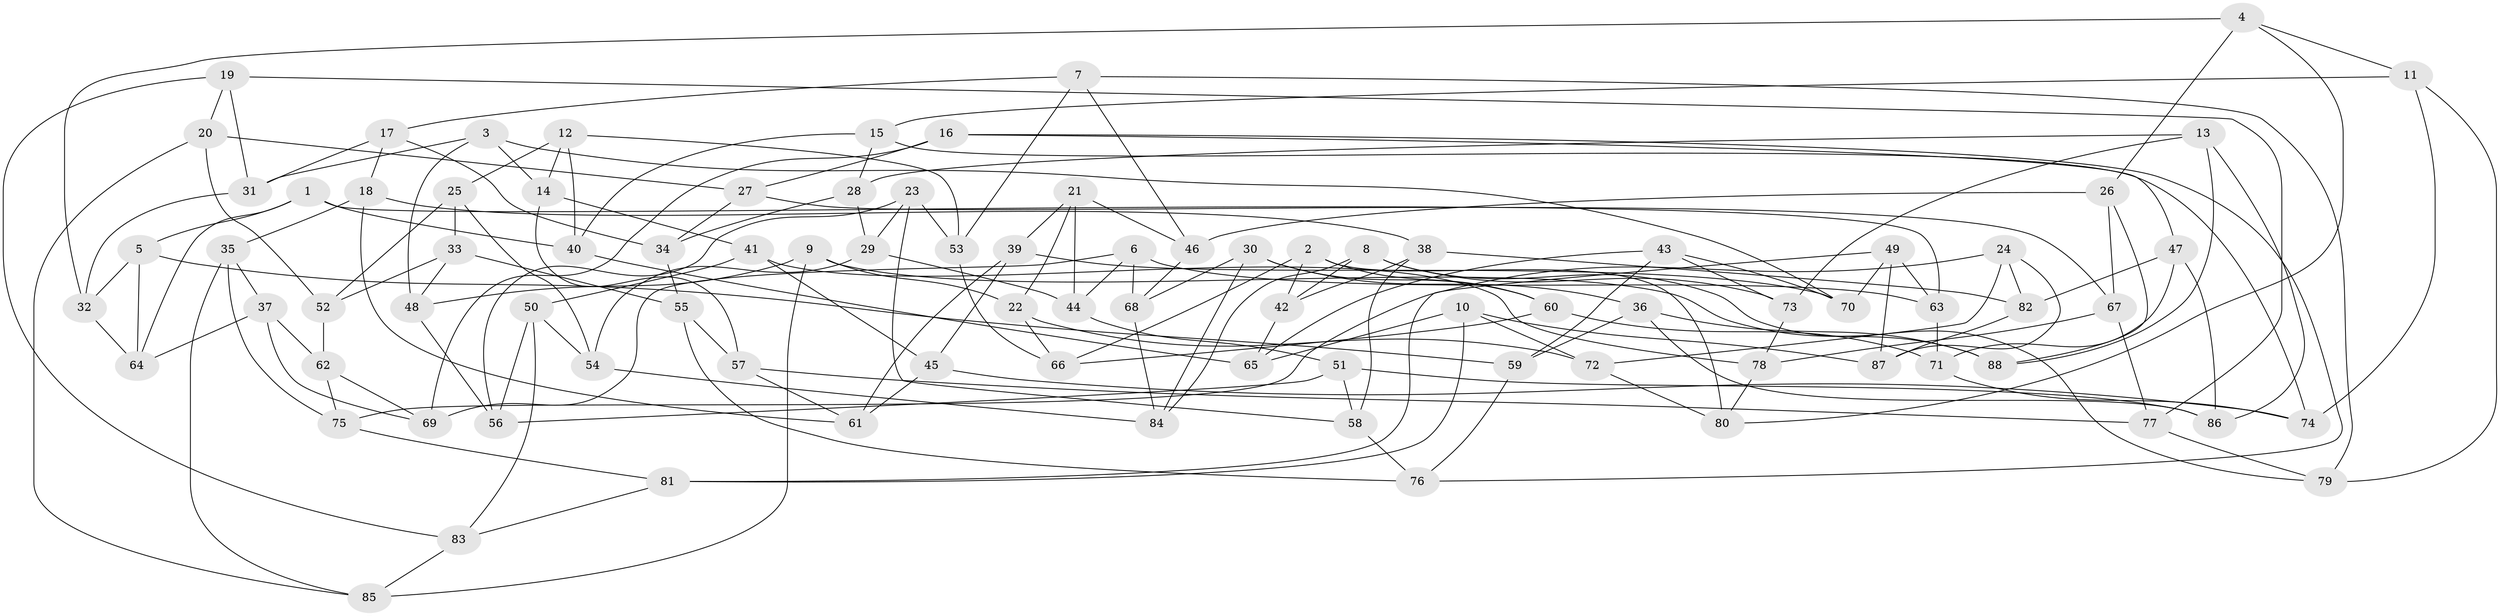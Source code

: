 // coarse degree distribution, {8: 0.13513513513513514, 4: 0.4864864864864865, 9: 0.05405405405405406, 10: 0.08108108108108109, 6: 0.05405405405405406, 11: 0.02702702702702703, 12: 0.02702702702702703, 3: 0.10810810810810811, 7: 0.02702702702702703}
// Generated by graph-tools (version 1.1) at 2025/53/03/04/25 22:53:35]
// undirected, 88 vertices, 176 edges
graph export_dot {
  node [color=gray90,style=filled];
  1;
  2;
  3;
  4;
  5;
  6;
  7;
  8;
  9;
  10;
  11;
  12;
  13;
  14;
  15;
  16;
  17;
  18;
  19;
  20;
  21;
  22;
  23;
  24;
  25;
  26;
  27;
  28;
  29;
  30;
  31;
  32;
  33;
  34;
  35;
  36;
  37;
  38;
  39;
  40;
  41;
  42;
  43;
  44;
  45;
  46;
  47;
  48;
  49;
  50;
  51;
  52;
  53;
  54;
  55;
  56;
  57;
  58;
  59;
  60;
  61;
  62;
  63;
  64;
  65;
  66;
  67;
  68;
  69;
  70;
  71;
  72;
  73;
  74;
  75;
  76;
  77;
  78;
  79;
  80;
  81;
  82;
  83;
  84;
  85;
  86;
  87;
  88;
  1 -- 63;
  1 -- 5;
  1 -- 40;
  1 -- 64;
  2 -- 66;
  2 -- 80;
  2 -- 42;
  2 -- 60;
  3 -- 70;
  3 -- 31;
  3 -- 48;
  3 -- 14;
  4 -- 11;
  4 -- 32;
  4 -- 80;
  4 -- 26;
  5 -- 59;
  5 -- 64;
  5 -- 32;
  6 -- 44;
  6 -- 68;
  6 -- 63;
  6 -- 69;
  7 -- 53;
  7 -- 17;
  7 -- 46;
  7 -- 79;
  8 -- 73;
  8 -- 79;
  8 -- 84;
  8 -- 42;
  9 -- 22;
  9 -- 85;
  9 -- 88;
  9 -- 48;
  10 -- 87;
  10 -- 72;
  10 -- 81;
  10 -- 65;
  11 -- 74;
  11 -- 79;
  11 -- 15;
  12 -- 40;
  12 -- 14;
  12 -- 25;
  12 -- 53;
  13 -- 73;
  13 -- 86;
  13 -- 88;
  13 -- 28;
  14 -- 57;
  14 -- 41;
  15 -- 28;
  15 -- 40;
  15 -- 74;
  16 -- 47;
  16 -- 27;
  16 -- 76;
  16 -- 69;
  17 -- 31;
  17 -- 18;
  17 -- 34;
  18 -- 61;
  18 -- 38;
  18 -- 35;
  19 -- 83;
  19 -- 31;
  19 -- 77;
  19 -- 20;
  20 -- 27;
  20 -- 52;
  20 -- 85;
  21 -- 44;
  21 -- 39;
  21 -- 22;
  21 -- 46;
  22 -- 66;
  22 -- 72;
  23 -- 29;
  23 -- 53;
  23 -- 58;
  23 -- 56;
  24 -- 72;
  24 -- 75;
  24 -- 87;
  24 -- 82;
  25 -- 54;
  25 -- 33;
  25 -- 52;
  26 -- 67;
  26 -- 46;
  26 -- 88;
  27 -- 67;
  27 -- 34;
  28 -- 34;
  28 -- 29;
  29 -- 54;
  29 -- 44;
  30 -- 84;
  30 -- 60;
  30 -- 68;
  30 -- 36;
  31 -- 32;
  32 -- 64;
  33 -- 52;
  33 -- 55;
  33 -- 48;
  34 -- 55;
  35 -- 75;
  35 -- 37;
  35 -- 85;
  36 -- 88;
  36 -- 59;
  36 -- 86;
  37 -- 69;
  37 -- 62;
  37 -- 64;
  38 -- 82;
  38 -- 42;
  38 -- 58;
  39 -- 70;
  39 -- 45;
  39 -- 61;
  40 -- 65;
  41 -- 50;
  41 -- 45;
  41 -- 78;
  42 -- 65;
  43 -- 70;
  43 -- 59;
  43 -- 73;
  43 -- 65;
  44 -- 51;
  45 -- 74;
  45 -- 61;
  46 -- 68;
  47 -- 82;
  47 -- 86;
  47 -- 71;
  48 -- 56;
  49 -- 81;
  49 -- 87;
  49 -- 70;
  49 -- 63;
  50 -- 54;
  50 -- 56;
  50 -- 83;
  51 -- 58;
  51 -- 56;
  51 -- 86;
  52 -- 62;
  53 -- 66;
  54 -- 84;
  55 -- 76;
  55 -- 57;
  57 -- 77;
  57 -- 61;
  58 -- 76;
  59 -- 76;
  60 -- 71;
  60 -- 66;
  62 -- 75;
  62 -- 69;
  63 -- 71;
  67 -- 78;
  67 -- 77;
  68 -- 84;
  71 -- 74;
  72 -- 80;
  73 -- 78;
  75 -- 81;
  77 -- 79;
  78 -- 80;
  81 -- 83;
  82 -- 87;
  83 -- 85;
}

